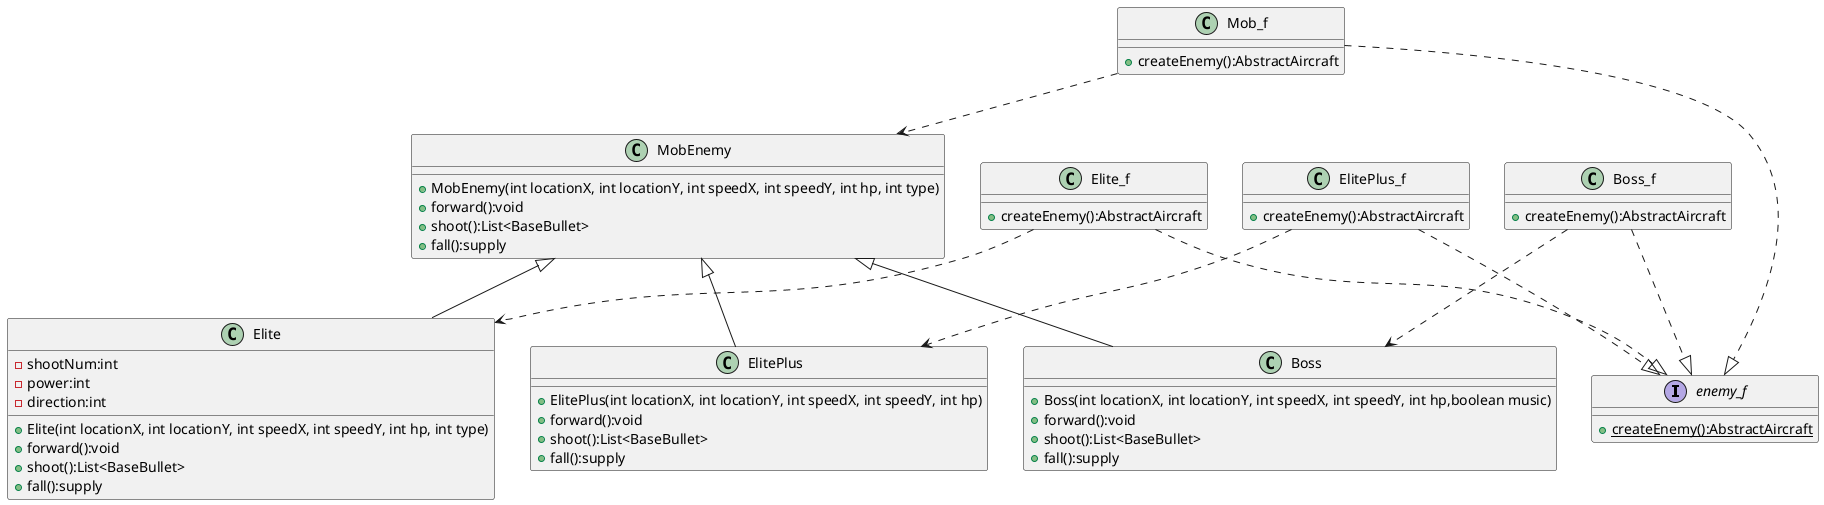 @startuml
'https://plantuml.com/sequence-diagram

interface enemy_f{
    +{static}createEnemy():AbstractAircraft
}
class Mob_f{
    + createEnemy():AbstractAircraft
}
class Elite_f{
     + createEnemy():AbstractAircraft
}
class ElitePlus_f{
     + createEnemy():AbstractAircraft
}
class Boss_f{
     + createEnemy():AbstractAircraft
}
class Elite{
    - shootNum:int
    - power:int
    - direction:int

    + Elite(int locationX, int locationY, int speedX, int speedY, int hp, int type)
    + forward():void
    + shoot():List<BaseBullet>
    + fall():supply
}
class MobEnemy {
    + MobEnemy(int locationX, int locationY, int speedX, int speedY, int hp, int type)
    + forward():void
    + shoot():List<BaseBullet>
    + fall():supply
}
class ElitePlus{
    + ElitePlus(int locationX, int locationY, int speedX, int speedY, int hp)
    + forward():void
    + shoot():List<BaseBullet>
    + fall():supply
}
class Boss{
    + Boss(int locationX, int locationY, int speedX, int speedY, int hp,boolean music)
    + forward():void
    + shoot():List<BaseBullet>
    + fall():supply
}
 MobEnemy <|-- Elite
 MobEnemy <|-- Boss
 MobEnemy <|-- ElitePlus

Mob_f..|>enemy_f
Elite_f..|>enemy_f
ElitePlus_f..|>enemy_f
Boss_f..|>enemy_f

Mob_f..>MobEnemy
Elite_f..>Elite
ElitePlus_f..>ElitePlus
Boss_f..>Boss
@enduml